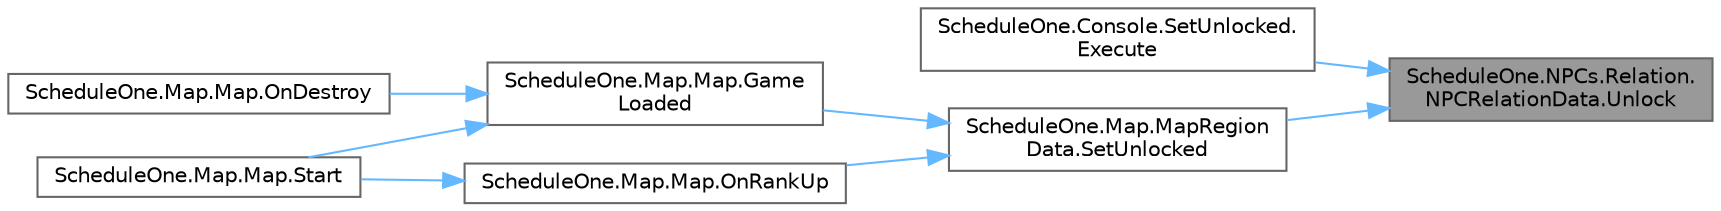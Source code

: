 digraph "ScheduleOne.NPCs.Relation.NPCRelationData.Unlock"
{
 // LATEX_PDF_SIZE
  bgcolor="transparent";
  edge [fontname=Helvetica,fontsize=10,labelfontname=Helvetica,labelfontsize=10];
  node [fontname=Helvetica,fontsize=10,shape=box,height=0.2,width=0.4];
  rankdir="RL";
  Node1 [id="Node000001",label="ScheduleOne.NPCs.Relation.\lNPCRelationData.Unlock",height=0.2,width=0.4,color="gray40", fillcolor="grey60", style="filled", fontcolor="black",tooltip=" "];
  Node1 -> Node2 [id="edge1_Node000001_Node000002",dir="back",color="steelblue1",style="solid",tooltip=" "];
  Node2 [id="Node000002",label="ScheduleOne.Console.SetUnlocked.\lExecute",height=0.2,width=0.4,color="grey40", fillcolor="white", style="filled",URL="$class_schedule_one_1_1_console_1_1_set_unlocked.html#ad5661120cd098d8defe44f2e1d858ca1",tooltip=" "];
  Node1 -> Node3 [id="edge2_Node000001_Node000003",dir="back",color="steelblue1",style="solid",tooltip=" "];
  Node3 [id="Node000003",label="ScheduleOne.Map.MapRegion\lData.SetUnlocked",height=0.2,width=0.4,color="grey40", fillcolor="white", style="filled",URL="$class_schedule_one_1_1_map_1_1_map_region_data.html#a045d0ce9981802be73c01cca252252a6",tooltip=" "];
  Node3 -> Node4 [id="edge3_Node000003_Node000004",dir="back",color="steelblue1",style="solid",tooltip=" "];
  Node4 [id="Node000004",label="ScheduleOne.Map.Map.Game\lLoaded",height=0.2,width=0.4,color="grey40", fillcolor="white", style="filled",URL="$class_schedule_one_1_1_map_1_1_map.html#a28320d1f9c89cecc592e12759e686ae4",tooltip=" "];
  Node4 -> Node5 [id="edge4_Node000004_Node000005",dir="back",color="steelblue1",style="solid",tooltip=" "];
  Node5 [id="Node000005",label="ScheduleOne.Map.Map.OnDestroy",height=0.2,width=0.4,color="grey40", fillcolor="white", style="filled",URL="$class_schedule_one_1_1_map_1_1_map.html#a6eec34e47e6e8bd5c4f6ebeee9bc1b8a",tooltip=" "];
  Node4 -> Node6 [id="edge5_Node000004_Node000006",dir="back",color="steelblue1",style="solid",tooltip=" "];
  Node6 [id="Node000006",label="ScheduleOne.Map.Map.Start",height=0.2,width=0.4,color="grey40", fillcolor="white", style="filled",URL="$class_schedule_one_1_1_map_1_1_map.html#aefd1ebab479ff4a229563ba1f3434681",tooltip=" "];
  Node3 -> Node7 [id="edge6_Node000003_Node000007",dir="back",color="steelblue1",style="solid",tooltip=" "];
  Node7 [id="Node000007",label="ScheduleOne.Map.Map.OnRankUp",height=0.2,width=0.4,color="grey40", fillcolor="white", style="filled",URL="$class_schedule_one_1_1_map_1_1_map.html#a9950cb20559f63152c350c0f74f419e9",tooltip=" "];
  Node7 -> Node6 [id="edge7_Node000007_Node000006",dir="back",color="steelblue1",style="solid",tooltip=" "];
}
